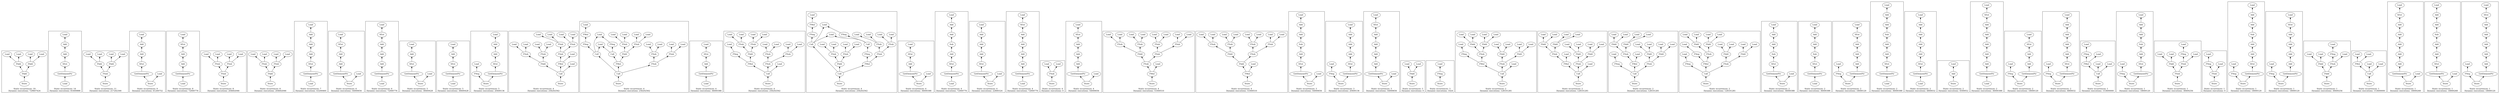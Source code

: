 strict digraph {
rankdir=BT
subgraph {
"0_592" [label="FAdd"]
"0_561" [label="FAdd"]
"0_592" -> "0_561"
"0_578" [label="FAdd"]
"0_592" -> "0_578"
"0_577" [label="Load"]
"0_578" -> "0_577"
"0_558" [label="Load"]
"0_561" -> "0_558"
"0_560" [label="Load"]
"0_561" -> "0_560"
"0_575" [label="Load"]
"0_578" -> "0_575"
"0_593" [label="Store"]
"0_593" -> "0_592"
cluster=true
label="Static occurrences: 19\nDynamic executions: 729607424"
}
subgraph {
"1_333" [label="Add"]
"1_323" [label="Add"]
"1_333" -> "1_323"
"1_322" [label="Load"]
"1_323" -> "1_322"
"1_335" [label="GetElementPtr"]
"1_334" [label="SExt"]
"1_335" -> "1_334"
"1_336" [label="Load"]
"1_336" -> "1_335"
"1_334" -> "1_333"
cluster=true
label="Static occurrences: 14\nDynamic executions: 81600888"
}
subgraph {
"2_578" [label="FAdd"]
"2_577" [label="Load"]
"2_578" -> "2_577"
"2_561" [label="FAdd"]
"2_558" [label="Load"]
"2_561" -> "2_558"
"2_560" [label="Load"]
"2_561" -> "2_560"
"2_575" [label="Load"]
"2_578" -> "2_575"
"2_596" [label="FSub"]
"2_596" -> "2_561"
"2_596" -> "2_578"
"2_597" [label="Store"]
"2_597" -> "2_596"
cluster=true
label="Static occurrences: 11\nDynamic executions: 217202300"
}
subgraph {
"3_343" [label="Add"]
"3_323" [label="Add"]
"3_343" -> "3_323"
"3_322" [label="Load"]
"3_323" -> "3_322"
"3_351" [label="GetElementPtr"]
"3_350" [label="SExt"]
"3_351" -> "3_350"
"3_350" -> "3_343"
"3_360" [label="Store"]
"3_360" -> "3_351"
"3_345" [label="Load"]
"3_360" -> "3_345"
cluster=true
label="Static occurrences: 9\nDynamic executions: 61200752"
}
subgraph {
"4_326" [label="Add"]
"4_320" [label="Add"]
"4_326" -> "4_320"
"4_314" [label="SExt"]
"4_320" -> "4_314"
"4_327" [label="GetElementPtr"]
"4_327" -> "4_326"
"4_328" [label="Load"]
"4_328" -> "4_327"
"4_313" [label="Load"]
"4_314" -> "4_313"
cluster=true
label="Static occurrences: 8\nDynamic executions: 72000776"
}
subgraph {
"5_600" [label="FSub"]
"5_591" [label="FSub"]
"5_600" -> "5_591"
"5_572" [label="FSub"]
"5_600" -> "5_572"
"5_588" [label="Load"]
"5_591" -> "5_588"
"5_558" [label="Load"]
"5_572" -> "5_558"
"5_583" [label="Load"]
"5_591" -> "5_583"
"5_560" [label="Load"]
"5_572" -> "5_560"
"5_601" [label="Store"]
"5_601" -> "5_600"
cluster=true
label="Static occurrences: 8\nDynamic executions: 204602046"
}
subgraph {
"6_604" [label="FAdd"]
"6_572" [label="FSub"]
"6_604" -> "6_572"
"6_591" [label="FSub"]
"6_604" -> "6_591"
"6_588" [label="Load"]
"6_591" -> "6_588"
"6_583" [label="Load"]
"6_591" -> "6_583"
"6_558" [label="Load"]
"6_572" -> "6_558"
"6_560" [label="Load"]
"6_572" -> "6_560"
"6_605" [label="Store"]
"6_605" -> "6_604"
cluster=true
label="Static occurrences: 8\nDynamic executions: 204602046"
}
subgraph {
"7_343" [label="Add"]
"7_323" [label="Add"]
"7_343" -> "7_323"
"7_353" [label="Add"]
"7_353" -> "7_343"
"7_322" [label="Load"]
"7_323" -> "7_322"
"7_355" [label="GetElementPtr"]
"7_354" [label="SExt"]
"7_355" -> "7_354"
"7_356" [label="Load"]
"7_356" -> "7_355"
"7_354" -> "7_353"
cluster=true
label="Static occurrences: 7\nDynamic executions: 43200460"
}
subgraph {
"8_342" [label="Add"]
"8_320" [label="Add"]
"8_342" -> "8_320"
"8_314" [label="SExt"]
"8_320" -> "8_314"
"8_344" [label="GetElementPtr"]
"8_344" -> "8_342"
"8_313" [label="Load"]
"8_314" -> "8_313"
"8_358" [label="Store"]
"8_358" -> "8_344"
"8_352" [label="Load"]
"8_358" -> "8_352"
cluster=true
label="Static occurrences: 6\nDynamic executions: 54000656"
}
subgraph {
"9_342" [label="Add"]
"9_320" [label="Add"]
"9_342" -> "9_320"
"9_346" [label="Add"]
"9_346" -> "9_342"
"9_314" [label="SExt"]
"9_320" -> "9_314"
"9_347" [label="GetElementPtr"]
"9_347" -> "9_346"
"9_348" [label="Load"]
"9_348" -> "9_347"
"9_313" [label="Load"]
"9_314" -> "9_313"
cluster=true
label="Static occurrences: 6\nDynamic executions: 72000776"
}
subgraph {
"10_323" [label="Add"]
"10_322" [label="Load"]
"10_323" -> "10_322"
"10_331" [label="GetElementPtr"]
"10_330" [label="SExt"]
"10_331" -> "10_330"
"10_330" -> "10_323"
"10_340" [label="Store"]
"10_340" -> "10_331"
"10_325" [label="Load"]
"10_340" -> "10_325"
cluster=true
label="Static occurrences: 5\nDynamic executions: 38400428"
}
subgraph {
"11_323" [label="Add"]
"11_322" [label="Load"]
"11_323" -> "11_322"
"11_331" [label="GetElementPtr"]
"11_330" [label="SExt"]
"11_331" -> "11_330"
"11_332" [label="Load"]
"11_332" -> "11_331"
"11_330" -> "11_323"
cluster=true
label="Static occurrences: 5\nDynamic executions: 38400428"
}
subgraph {
"12_333" [label="Add"]
"12_323" [label="Add"]
"12_333" -> "12_323"
"12_322" [label="Load"]
"12_323" -> "12_322"
"12_329" [label="FNeg"]
"12_328" [label="Load"]
"12_329" -> "12_328"
"12_335" [label="GetElementPtr"]
"12_334" [label="SExt"]
"12_335" -> "12_334"
"12_334" -> "12_333"
"12_341" [label="Store"]
"12_341" -> "12_329"
"12_341" -> "12_335"
cluster=true
label="Static occurrences: 5\nDynamic executions: 20400136"
}
subgraph {
"13_1154" [label="Call"]
"13_1149" [label="FAdd"]
"13_1154" -> "13_1149"
"13_1153" [label="FMul"]
"13_1154" -> "13_1153"
"13_1095" [label="Load"]
"13_1154" -> "13_1095"
"13_1133" [label="FSub"]
"13_1149" -> "13_1133"
"13_1118" [label="FSub"]
"13_1149" -> "13_1118"
"13_1148" [label="FSub"]
"13_1153" -> "13_1148"
"13_1098" [label="Load"]
"13_1153" -> "13_1098"
"13_1117" [label="FSub"]
"13_1148" -> "13_1117"
"13_1134" [label="FSub"]
"13_1148" -> "13_1134"
"13_1105" [label="Load"]
"13_1117" -> "13_1105"
"13_1121" [label="Load"]
"13_1133" -> "13_1121"
"13_1124" [label="Load"]
"13_1133" -> "13_1124"
"13_1128" [label="Load"]
"13_1134" -> "13_1128"
"13_1112" [label="Load"]
"13_1118" -> "13_1112"
"13_1131" [label="Load"]
"13_1134" -> "13_1131"
"13_1115" [label="Load"]
"13_1118" -> "13_1115"
"13_1108" [label="Load"]
"13_1117" -> "13_1108"
"13_1155" [label="Store"]
"13_1155" -> "13_1154"
cluster=true
label="Static occurrences: 4\nDynamic executions: 256202562"
}
subgraph {
"14_1163" [label="Call"]
"14_1101" [label="Call"]
"14_1163" -> "14_1101"
"14_1103" [label="Call"]
"14_1102" [label="FNeg"]
"14_1103" -> "14_1102"
"14_1100" [label="FNeg"]
"14_1101" -> "14_1100"
"14_1162" [label="FMul"]
"14_1163" -> "14_1162"
"14_1157" [label="FSub"]
"14_1163" -> "14_1157"
"14_1098" [label="Load"]
"14_1101" -> "14_1098"
"14_1095" [label="Load"]
"14_1101" -> "14_1095"
"14_1103" -> "14_1095"
"14_1099" [label="FMul"]
"14_1100" -> "14_1099"
"14_1102" -> "14_1098"
"14_1156" [label="FAdd"]
"14_1134" [label="FSub"]
"14_1156" -> "14_1134"
"14_1117" [label="FSub"]
"14_1156" -> "14_1117"
"14_1162" -> "14_1103"
"14_1162" -> "14_1156"
"14_1093" [label="Load"]
"14_1099" -> "14_1093"
"14_1118" [label="FSub"]
"14_1157" -> "14_1118"
"14_1133" [label="FSub"]
"14_1157" -> "14_1133"
"14_1105" [label="Load"]
"14_1117" -> "14_1105"
"14_1128" [label="Load"]
"14_1134" -> "14_1128"
"14_1124" [label="Load"]
"14_1133" -> "14_1124"
"14_1121" [label="Load"]
"14_1133" -> "14_1121"
"14_1112" [label="Load"]
"14_1118" -> "14_1112"
"14_1108" [label="Load"]
"14_1117" -> "14_1108"
"14_1131" [label="Load"]
"14_1134" -> "14_1131"
"14_1115" [label="Load"]
"14_1118" -> "14_1115"
"14_1164" [label="Store"]
"14_1164" -> "14_1163"
cluster=true
label="Static occurrences: 4\nDynamic executions: 256202562"
}
subgraph {
"15_320" [label="Add"]
"15_314" [label="SExt"]
"15_320" -> "15_314"
"15_324" [label="GetElementPtr"]
"15_324" -> "15_320"
"15_325" [label="Load"]
"15_325" -> "15_324"
"15_313" [label="Load"]
"15_314" -> "15_313"
cluster=true
label="Static occurrences: 4\nDynamic executions: 36000388"
}
subgraph {
"16_1151" [label="Call"]
"16_1150" [label="FMul"]
"16_1151" -> "16_1150"
"16_1148" [label="FSub"]
"16_1151" -> "16_1148"
"16_1095" [label="Load"]
"16_1151" -> "16_1095"
"16_1102" [label="FNeg"]
"16_1098" [label="Load"]
"16_1102" -> "16_1098"
"16_1149" [label="FAdd"]
"16_1133" [label="FSub"]
"16_1149" -> "16_1133"
"16_1118" [label="FSub"]
"16_1149" -> "16_1118"
"16_1150" -> "16_1102"
"16_1150" -> "16_1149"
"16_1117" [label="FSub"]
"16_1148" -> "16_1117"
"16_1134" [label="FSub"]
"16_1148" -> "16_1134"
"16_1105" [label="Load"]
"16_1117" -> "16_1105"
"16_1121" [label="Load"]
"16_1133" -> "16_1121"
"16_1128" [label="Load"]
"16_1134" -> "16_1128"
"16_1124" [label="Load"]
"16_1133" -> "16_1124"
"16_1131" [label="Load"]
"16_1134" -> "16_1131"
"16_1112" [label="Load"]
"16_1118" -> "16_1112"
"16_1115" [label="Load"]
"16_1118" -> "16_1115"
"16_1108" [label="Load"]
"16_1117" -> "16_1108"
"16_1152" [label="Store"]
"16_1152" -> "16_1151"
cluster=true
label="Static occurrences: 4\nDynamic executions: 256202562"
}
subgraph {
"17_1160" [label="Call"]
"17_1101" [label="Call"]
"17_1160" -> "17_1101"
"17_1100" [label="FNeg"]
"17_1101" -> "17_1100"
"17_1103" [label="Call"]
"17_1102" [label="FNeg"]
"17_1103" -> "17_1102"
"17_1156" [label="FAdd"]
"17_1160" -> "17_1156"
"17_1159" [label="FMul"]
"17_1160" -> "17_1159"
"17_1098" [label="Load"]
"17_1101" -> "17_1098"
"17_1095" [label="Load"]
"17_1101" -> "17_1095"
"17_1103" -> "17_1095"
"17_1158" [label="FNeg"]
"17_1158" -> "17_1103"
"17_1099" [label="FMul"]
"17_1100" -> "17_1099"
"17_1102" -> "17_1098"
"17_1117" [label="FSub"]
"17_1156" -> "17_1117"
"17_1134" [label="FSub"]
"17_1156" -> "17_1134"
"17_1159" -> "17_1158"
"17_1157" [label="FSub"]
"17_1159" -> "17_1157"
"17_1093" [label="Load"]
"17_1099" -> "17_1093"
"17_1133" [label="FSub"]
"17_1157" -> "17_1133"
"17_1118" [label="FSub"]
"17_1157" -> "17_1118"
"17_1128" [label="Load"]
"17_1134" -> "17_1128"
"17_1105" [label="Load"]
"17_1117" -> "17_1105"
"17_1131" [label="Load"]
"17_1134" -> "17_1131"
"17_1112" [label="Load"]
"17_1118" -> "17_1112"
"17_1115" [label="Load"]
"17_1118" -> "17_1115"
"17_1124" [label="Load"]
"17_1133" -> "17_1124"
"17_1121" [label="Load"]
"17_1133" -> "17_1121"
"17_1108" [label="Load"]
"17_1117" -> "17_1108"
"17_1161" [label="Store"]
"17_1161" -> "17_1160"
cluster=true
label="Static occurrences: 4\nDynamic executions: 256202562"
}
subgraph {
"18_320" [label="Add"]
"18_314" [label="SExt"]
"18_320" -> "18_314"
"18_324" [label="GetElementPtr"]
"18_324" -> "18_320"
"18_313" [label="Load"]
"18_314" -> "18_313"
"18_338" [label="Store"]
"18_338" -> "18_324"
"18_332" [label="Load"]
"18_338" -> "18_332"
cluster=true
label="Static occurrences: 4\nDynamic executions: 36000388"
}
subgraph {
"19_343" [label="Add"]
"19_323" [label="Add"]
"19_343" -> "19_323"
"19_322" [label="Load"]
"19_323" -> "19_322"
"19_373" [label="Add"]
"19_363" [label="Sub"]
"19_373" -> "19_363"
"19_375" [label="GetElementPtr"]
"19_374" [label="SExt"]
"19_375" -> "19_374"
"19_376" [label="Load"]
"19_376" -> "19_375"
"19_374" -> "19_373"
"19_363" -> "19_343"
cluster=true
label="Static occurrences: 4\nDynamic executions: 72000776"
}
subgraph {
"20_416" [label="Add"]
"20_409" [label="Add"]
"20_416" -> "20_409"
"20_417" [label="Add"]
"20_417" -> "20_416"
"20_406" [label="Load"]
"20_409" -> "20_406"
"20_427" [label="GetElementPtr"]
"20_426" [label="SExt"]
"20_427" -> "20_426"
"20_426" -> "20_417"
"20_436" [label="Store"]
"20_436" -> "20_427"
"20_420" [label="Load"]
"20_436" -> "20_420"
cluster=true
label="Static occurrences: 4\nDynamic executions: 22800324"
}
subgraph {
"21_366" [label="Add"]
"21_362" [label="Add"]
"21_366" -> "21_362"
"21_342" [label="Add"]
"21_320" [label="Add"]
"21_342" -> "21_320"
"21_362" -> "21_342"
"21_314" [label="SExt"]
"21_320" -> "21_314"
"21_367" [label="GetElementPtr"]
"21_367" -> "21_366"
"21_368" [label="Load"]
"21_368" -> "21_367"
"21_313" [label="Load"]
"21_314" -> "21_313"
cluster=true
label="Static occurrences: 4\nDynamic executions: 72000776"
}
subgraph {
"22_617" [label="FSub"]
"22_614" [label="Load"]
"22_617" -> "22_614"
"22_616" [label="Load"]
"22_617" -> "22_616"
"22_632" [label="Store"]
"22_632" -> "22_617"
cluster=true
label="Static occurrences: 4\nDynamic executions: 0"
}
subgraph {
"23_342" [label="Add"]
"23_320" [label="Add"]
"23_342" -> "23_320"
"23_362" [label="Add"]
"23_362" -> "23_342"
"23_314" [label="SExt"]
"23_320" -> "23_314"
"23_364" [label="GetElementPtr"]
"23_364" -> "23_362"
"23_313" [label="Load"]
"23_314" -> "23_313"
"23_378" [label="Store"]
"23_378" -> "23_364"
"23_372" [label="Load"]
"23_378" -> "23_372"
cluster=true
label="Static occurrences: 4\nDynamic executions: 54000656"
}
subgraph {
"24_1066" [label="FAdd"]
"24_1044" [label="FSub"]
"24_1066" -> "24_1044"
"24_1055" [label="FSub"]
"24_1066" -> "24_1055"
"24_1068" [label="FMul"]
"24_1067" [label="FSub"]
"24_1068" -> "24_1067"
"24_1032" [label="Load"]
"24_1068" -> "24_1032"
"24_1067" -> "24_1066"
"24_1065" [label="FSub"]
"24_1067" -> "24_1065"
"24_1056" [label="FSub"]
"24_1065" -> "24_1056"
"24_1043" [label="FSub"]
"24_1065" -> "24_1043"
"24_1034" [label="Load"]
"24_1043" -> "24_1034"
"24_1041" [label="Load"]
"24_1044" -> "24_1041"
"24_1051" [label="Load"]
"24_1056" -> "24_1051"
"24_1048" [label="Load"]
"24_1055" -> "24_1048"
"24_1036" [label="Load"]
"24_1043" -> "24_1036"
"24_1039" [label="Load"]
"24_1044" -> "24_1039"
"24_1046" [label="Load"]
"24_1055" -> "24_1046"
"24_1053" [label="Load"]
"24_1056" -> "24_1053"
"24_1069" [label="Store"]
"24_1069" -> "24_1068"
cluster=true
label="Static occurrences: 4\nDynamic executions: 51000510"
}
subgraph {
"25_1070" [label="FAdd"]
"25_1066" [label="FAdd"]
"25_1070" -> "25_1066"
"25_1065" [label="FSub"]
"25_1070" -> "25_1065"
"25_1044" [label="FSub"]
"25_1066" -> "25_1044"
"25_1055" [label="FSub"]
"25_1066" -> "25_1055"
"25_1071" [label="FMul"]
"25_1071" -> "25_1070"
"25_1032" [label="Load"]
"25_1071" -> "25_1032"
"25_1056" [label="FSub"]
"25_1065" -> "25_1056"
"25_1043" [label="FSub"]
"25_1065" -> "25_1043"
"25_1034" [label="Load"]
"25_1043" -> "25_1034"
"25_1041" [label="Load"]
"25_1044" -> "25_1041"
"25_1048" [label="Load"]
"25_1055" -> "25_1048"
"25_1051" [label="Load"]
"25_1056" -> "25_1051"
"25_1039" [label="Load"]
"25_1044" -> "25_1039"
"25_1046" [label="Load"]
"25_1055" -> "25_1046"
"25_1036" [label="Load"]
"25_1043" -> "25_1036"
"25_1053" [label="Load"]
"25_1056" -> "25_1053"
"25_1072" [label="Store"]
"25_1072" -> "25_1071"
cluster=true
label="Static occurrences: 4\nDynamic executions: 51000510"
}
subgraph {
"26_343" [label="Add"]
"26_323" [label="Add"]
"26_343" -> "26_323"
"26_322" [label="Load"]
"26_323" -> "26_322"
"26_383" [label="Add"]
"26_363" [label="Sub"]
"26_383" -> "26_363"
"26_391" [label="GetElementPtr"]
"26_390" [label="SExt"]
"26_391" -> "26_390"
"26_390" -> "26_383"
"26_400" [label="Store"]
"26_400" -> "26_391"
"26_385" [label="Load"]
"26_400" -> "26_385"
"26_363" -> "26_343"
cluster=true
label="Static occurrences: 3\nDynamic executions: 54000656"
}
subgraph {
"27_343" [label="Add"]
"27_323" [label="Add"]
"27_343" -> "27_323"
"27_353" [label="Add"]
"27_353" -> "27_343"
"27_322" [label="Load"]
"27_323" -> "27_322"
"27_349" [label="FNeg"]
"27_348" [label="Load"]
"27_349" -> "27_348"
"27_355" [label="GetElementPtr"]
"27_354" [label="SExt"]
"27_355" -> "27_354"
"27_354" -> "27_353"
"27_361" [label="Store"]
"27_361" -> "27_349"
"27_361" -> "27_355"
cluster=true
label="Static occurrences: 3\nDynamic executions: 20400136"
}
subgraph {
"28_342" [label="Add"]
"28_320" [label="Add"]
"28_342" -> "28_320"
"28_382" [label="Add"]
"28_362" [label="Add"]
"28_382" -> "28_362"
"28_362" -> "28_342"
"28_314" [label="SExt"]
"28_320" -> "28_314"
"28_384" [label="GetElementPtr"]
"28_384" -> "28_382"
"28_313" [label="Load"]
"28_314" -> "28_313"
"28_398" [label="Store"]
"28_398" -> "28_384"
"28_392" [label="Load"]
"28_398" -> "28_392"
cluster=true
label="Static occurrences: 3\nDynamic executions: 54000656"
}
subgraph {
"29_627" [label="FAdd"]
"29_614" [label="Load"]
"29_627" -> "29_614"
"29_616" [label="Load"]
"29_627" -> "29_616"
"29_628" [label="Store"]
"29_628" -> "29_627"
cluster=true
label="Static occurrences: 3\nDynamic executions: 0"
}
subgraph {
"30_109" [label="FNeg"]
"30_108" [label="Load"]
"30_109" -> "30_108"
"30_110" [label="Store"]
"30_110" -> "30_109"
cluster=true
label="Static occurrences: 3\nDynamic executions: 1024"
}
subgraph {
"31_1143" [label="Call"]
"31_1142" [label="FMul"]
"31_1143" -> "31_1142"
"31_1139" [label="FSub"]
"31_1143" -> "31_1139"
"31_1090" [label="Load"]
"31_1143" -> "31_1090"
"31_1141" [label="FNeg"]
"31_1093" [label="Load"]
"31_1141" -> "31_1093"
"31_1125" [label="FAdd"]
"31_1121" [label="Load"]
"31_1125" -> "31_1121"
"31_1116" [label="FAdd"]
"31_1112" [label="Load"]
"31_1116" -> "31_1112"
"31_1124" [label="Load"]
"31_1125" -> "31_1124"
"31_1109" [label="FAdd"]
"31_1105" [label="Load"]
"31_1109" -> "31_1105"
"31_1132" [label="FAdd"]
"31_1128" [label="Load"]
"31_1132" -> "31_1128"
"31_1115" [label="Load"]
"31_1116" -> "31_1115"
"31_1131" [label="Load"]
"31_1132" -> "31_1131"
"31_1108" [label="Load"]
"31_1109" -> "31_1108"
"31_1142" -> "31_1141"
"31_1140" [label="FSub"]
"31_1142" -> "31_1140"
"31_1140" -> "31_1116"
"31_1140" -> "31_1132"
"31_1139" -> "31_1125"
"31_1139" -> "31_1109"
"31_1144" [label="Store"]
"31_1144" -> "31_1143"
cluster=true
label="Static occurrences: 2\nDynamic executions: 128101281"
}
subgraph {
"32_1146" [label="Call"]
"32_1145" [label="FMul"]
"32_1146" -> "32_1145"
"32_1140" [label="FSub"]
"32_1146" -> "32_1140"
"32_1090" [label="Load"]
"32_1146" -> "32_1090"
"32_1125" [label="FAdd"]
"32_1121" [label="Load"]
"32_1125" -> "32_1121"
"32_1116" [label="FAdd"]
"32_1112" [label="Load"]
"32_1116" -> "32_1112"
"32_1124" [label="Load"]
"32_1125" -> "32_1124"
"32_1132" [label="FAdd"]
"32_1128" [label="Load"]
"32_1132" -> "32_1128"
"32_1109" [label="FAdd"]
"32_1105" [label="Load"]
"32_1109" -> "32_1105"
"32_1115" [label="Load"]
"32_1116" -> "32_1115"
"32_1131" [label="Load"]
"32_1132" -> "32_1131"
"32_1108" [label="Load"]
"32_1109" -> "32_1108"
"32_1139" [label="FSub"]
"32_1145" -> "32_1139"
"32_1093" [label="Load"]
"32_1145" -> "32_1093"
"32_1140" -> "32_1116"
"32_1140" -> "32_1132"
"32_1139" -> "32_1125"
"32_1139" -> "32_1109"
"32_1147" [label="Store"]
"32_1147" -> "32_1146"
cluster=true
label="Static occurrences: 2\nDynamic executions: 128101281"
}
subgraph {
"33_1219" [label="Call"]
"33_1141" [label="FNeg"]
"33_1219" -> "33_1141"
"33_1218" [label="FMul"]
"33_1219" -> "33_1218"
"33_1213" [label="FSub"]
"33_1219" -> "33_1213"
"33_1093" [label="Load"]
"33_1141" -> "33_1093"
"33_1182" [label="FAdd"]
"33_1178" [label="Load"]
"33_1182" -> "33_1178"
"33_1189" [label="FAdd"]
"33_1188" [label="Load"]
"33_1189" -> "33_1188"
"33_1181" [label="Load"]
"33_1182" -> "33_1181"
"33_1185" [label="Load"]
"33_1189" -> "33_1185"
"33_1205" [label="FAdd"]
"33_1201" [label="Load"]
"33_1205" -> "33_1201"
"33_1198" [label="FAdd"]
"33_1197" [label="Load"]
"33_1198" -> "33_1197"
"33_1204" [label="Load"]
"33_1205" -> "33_1204"
"33_1194" [label="Load"]
"33_1198" -> "33_1194"
"33_1212" [label="FSub"]
"33_1218" -> "33_1212"
"33_1090" [label="Load"]
"33_1218" -> "33_1090"
"33_1213" -> "33_1205"
"33_1213" -> "33_1189"
"33_1212" -> "33_1182"
"33_1212" -> "33_1198"
"33_1220" [label="Store"]
"33_1220" -> "33_1219"
cluster=true
label="Static occurrences: 2\nDynamic executions: 128101281"
}
subgraph {
"34_1216" [label="Call"]
"34_1141" [label="FNeg"]
"34_1216" -> "34_1141"
"34_1215" [label="FMul"]
"34_1216" -> "34_1215"
"34_1212" [label="FSub"]
"34_1216" -> "34_1212"
"34_1093" [label="Load"]
"34_1141" -> "34_1093"
"34_1214" [label="FNeg"]
"34_1090" [label="Load"]
"34_1214" -> "34_1090"
"34_1182" [label="FAdd"]
"34_1178" [label="Load"]
"34_1182" -> "34_1178"
"34_1181" [label="Load"]
"34_1182" -> "34_1181"
"34_1189" [label="FAdd"]
"34_1188" [label="Load"]
"34_1189" -> "34_1188"
"34_1185" [label="Load"]
"34_1189" -> "34_1185"
"34_1205" [label="FAdd"]
"34_1201" [label="Load"]
"34_1205" -> "34_1201"
"34_1198" [label="FAdd"]
"34_1197" [label="Load"]
"34_1198" -> "34_1197"
"34_1204" [label="Load"]
"34_1205" -> "34_1204"
"34_1194" [label="Load"]
"34_1198" -> "34_1194"
"34_1215" -> "34_1214"
"34_1213" [label="FSub"]
"34_1215" -> "34_1213"
"34_1213" -> "34_1205"
"34_1213" -> "34_1189"
"34_1212" -> "34_1182"
"34_1212" -> "34_1198"
"34_1217" [label="Store"]
"34_1217" -> "34_1216"
cluster=true
label="Static occurrences: 2\nDynamic executions: 128101281"
}
subgraph {
"35_343" [label="Add"]
"35_323" [label="Add"]
"35_343" -> "35_323"
"35_322" [label="Load"]
"35_323" -> "35_322"
"35_371" [label="GetElementPtr"]
"35_370" [label="SExt"]
"35_371" -> "35_370"
"35_363" [label="Sub"]
"35_370" -> "35_363"
"35_380" [label="Store"]
"35_380" -> "35_371"
"35_365" [label="Load"]
"35_380" -> "35_365"
"35_363" -> "35_343"
cluster=true
label="Static occurrences: 2\nDynamic executions: 36000388"
}
subgraph {
"36_343" [label="Add"]
"36_323" [label="Add"]
"36_343" -> "36_323"
"36_322" [label="Load"]
"36_323" -> "36_322"
"36_371" [label="GetElementPtr"]
"36_370" [label="SExt"]
"36_371" -> "36_370"
"36_372" [label="Load"]
"36_372" -> "36_371"
"36_363" [label="Sub"]
"36_370" -> "36_363"
"36_363" -> "36_343"
cluster=true
label="Static occurrences: 2\nDynamic executions: 36000388"
}
subgraph {
"37_342" [label="Add"]
"37_320" [label="Add"]
"37_342" -> "37_320"
"37_346" [label="Add"]
"37_346" -> "37_342"
"37_314" [label="SExt"]
"37_320" -> "37_314"
"37_357" [label="FNeg"]
"37_356" [label="Load"]
"37_357" -> "37_356"
"37_347" [label="GetElementPtr"]
"37_347" -> "37_346"
"37_313" [label="Load"]
"37_314" -> "37_313"
"37_359" [label="Store"]
"37_359" -> "37_357"
"37_359" -> "37_347"
cluster=true
label="Static occurrences: 2\nDynamic executions: 18000120"
}
subgraph {
"38_343" [label="Add"]
"38_323" [label="Add"]
"38_343" -> "38_323"
"38_393" [label="Add"]
"38_383" [label="Add"]
"38_393" -> "38_383"
"38_322" [label="Load"]
"38_323" -> "38_322"
"38_363" [label="Sub"]
"38_383" -> "38_363"
"38_395" [label="GetElementPtr"]
"38_394" [label="SExt"]
"38_395" -> "38_394"
"38_396" [label="Load"]
"38_396" -> "38_395"
"38_394" -> "38_393"
"38_363" -> "38_343"
cluster=true
label="Static occurrences: 2\nDynamic executions: 36000388"
}
subgraph {
"39_416" [label="Add"]
"39_409" [label="Add"]
"39_416" -> "39_409"
"39_429" [label="Add"]
"39_417" [label="Add"]
"39_429" -> "39_417"
"39_417" -> "39_416"
"39_406" [label="Load"]
"39_409" -> "39_406"
"39_431" [label="GetElementPtr"]
"39_430" [label="SExt"]
"39_431" -> "39_430"
"39_432" [label="Load"]
"39_432" -> "39_431"
"39_430" -> "39_429"
cluster=true
label="Static occurrences: 2\nDynamic executions: 4800032"
}
subgraph {
"40_285" [label="Add"]
"40_284" [label="Load"]
"40_285" -> "40_284"
"40_288" [label="Store"]
"40_288" -> "40_285"
cluster=true
label="Static occurrences: 2\nDynamic executions: 4500052"
}
subgraph {
"41_342" [label="Add"]
"41_320" [label="Add"]
"41_342" -> "41_320"
"41_382" [label="Add"]
"41_362" [label="Add"]
"41_382" -> "41_362"
"41_386" [label="Add"]
"41_386" -> "41_382"
"41_362" -> "41_342"
"41_314" [label="SExt"]
"41_320" -> "41_314"
"41_387" [label="GetElementPtr"]
"41_387" -> "41_386"
"41_388" [label="Load"]
"41_388" -> "41_387"
"41_313" [label="Load"]
"41_314" -> "41_313"
cluster=true
label="Static occurrences: 2\nDynamic executions: 36000388"
}
subgraph {
"42_326" [label="Add"]
"42_320" [label="Add"]
"42_326" -> "42_320"
"42_314" [label="SExt"]
"42_320" -> "42_314"
"42_337" [label="FNeg"]
"42_336" [label="Load"]
"42_337" -> "42_336"
"42_327" [label="GetElementPtr"]
"42_327" -> "42_326"
"42_313" [label="Load"]
"42_314" -> "42_313"
"42_339" [label="Store"]
"42_339" -> "42_337"
"42_339" -> "42_327"
cluster=true
label="Static occurrences: 2\nDynamic executions: 18000120"
}
subgraph {
"43_429" [label="Add"]
"43_417" [label="Add"]
"43_429" -> "43_417"
"43_416" [label="Add"]
"43_409" [label="Add"]
"43_416" -> "43_409"
"43_417" -> "43_416"
"43_406" [label="Load"]
"43_409" -> "43_406"
"43_425" [label="FNeg"]
"43_424" [label="Load"]
"43_425" -> "43_424"
"43_431" [label="GetElementPtr"]
"43_430" [label="SExt"]
"43_431" -> "43_430"
"43_430" -> "43_429"
"43_437" [label="Store"]
"43_437" -> "43_425"
"43_437" -> "43_431"
cluster=true
label="Static occurrences: 2\nDynamic executions: 4800032"
}
subgraph {
"44_151" [label="Call"]
"44_150" [label="FMul"]
"44_151" -> "44_150"
"44_141" [label="Load"]
"44_151" -> "44_141"
"44_143" [label="Load"]
"44_151" -> "44_143"
"44_149" [label="FNeg"]
"44_146" [label="Load"]
"44_149" -> "44_146"
"44_150" -> "44_149"
"44_148" [label="Load"]
"44_150" -> "44_148"
"44_152" [label="Store"]
"44_152" -> "44_151"
cluster=true
label="Static occurrences: 1\nDynamic executions: 153600000"
}
subgraph {
"45_343" [label="Add"]
"45_323" [label="Add"]
"45_343" -> "45_323"
"45_322" [label="Load"]
"45_323" -> "45_322"
"45_373" [label="Add"]
"45_363" [label="Sub"]
"45_373" -> "45_363"
"45_369" [label="FNeg"]
"45_368" [label="Load"]
"45_369" -> "45_368"
"45_375" [label="GetElementPtr"]
"45_374" [label="SExt"]
"45_375" -> "45_374"
"45_374" -> "45_373"
"45_381" [label="Store"]
"45_381" -> "45_369"
"45_381" -> "45_375"
"45_363" -> "45_343"
cluster=true
label="Static occurrences: 1\nDynamic executions: 18000120"
}
subgraph {
"46_565" [label="FNeg"]
"46_564" [label="Load"]
"46_565" -> "46_564"
"46_589" [label="FAdd"]
"46_583" [label="Load"]
"46_589" -> "46_583"
"46_588" [label="Load"]
"46_589" -> "46_588"
"46_571" [label="FSub"]
"46_571" -> "46_565"
"46_594" [label="FSub"]
"46_594" -> "46_589"
"46_594" -> "46_571"
"46_570" [label="Load"]
"46_571" -> "46_570"
"46_595" [label="Store"]
"46_595" -> "46_594"
cluster=true
label="Static occurrences: 1\nDynamic executions: 38400256"
}
subgraph {
"47_629" [label="FNeg"]
"47_620" [label="Load"]
"47_629" -> "47_620"
"47_630" [label="FSub"]
"47_630" -> "47_629"
"47_625" [label="Load"]
"47_630" -> "47_625"
"47_631" [label="Store"]
"47_631" -> "47_630"
cluster=true
label="Static occurrences: 1\nDynamic executions: 0"
}
subgraph {
"48_343" [label="Add"]
"48_323" [label="Add"]
"48_343" -> "48_323"
"48_393" [label="Add"]
"48_383" [label="Add"]
"48_393" -> "48_383"
"48_322" [label="Load"]
"48_323" -> "48_322"
"48_363" [label="Sub"]
"48_383" -> "48_363"
"48_389" [label="FNeg"]
"48_388" [label="Load"]
"48_389" -> "48_388"
"48_395" [label="GetElementPtr"]
"48_394" [label="SExt"]
"48_395" -> "48_394"
"48_394" -> "48_393"
"48_401" [label="Store"]
"48_401" -> "48_389"
"48_401" -> "48_395"
"48_363" -> "48_343"
cluster=true
label="Static occurrences: 1\nDynamic executions: 18000120"
}
subgraph {
"49_366" [label="Add"]
"49_362" [label="Add"]
"49_366" -> "49_362"
"49_342" [label="Add"]
"49_320" [label="Add"]
"49_342" -> "49_320"
"49_362" -> "49_342"
"49_314" [label="SExt"]
"49_320" -> "49_314"
"49_377" [label="FNeg"]
"49_376" [label="Load"]
"49_377" -> "49_376"
"49_367" [label="GetElementPtr"]
"49_367" -> "49_366"
"49_313" [label="Load"]
"49_314" -> "49_313"
"49_379" [label="Store"]
"49_379" -> "49_377"
"49_379" -> "49_367"
cluster=true
label="Static occurrences: 1\nDynamic executions: 18000120"
}
subgraph {
"50_565" [label="FNeg"]
"50_564" [label="Load"]
"50_565" -> "50_564"
"50_598" [label="FAdd"]
"50_589" [label="FAdd"]
"50_598" -> "50_589"
"50_571" [label="FSub"]
"50_598" -> "50_571"
"50_583" [label="Load"]
"50_589" -> "50_583"
"50_588" [label="Load"]
"50_589" -> "50_588"
"50_571" -> "50_565"
"50_570" [label="Load"]
"50_571" -> "50_570"
"50_599" [label="Store"]
"50_599" -> "50_598"
cluster=true
label="Static occurrences: 1\nDynamic executions: 38400256"
}
subgraph {
"51_154" [label="Call"]
"51_153" [label="FMul"]
"51_154" -> "51_153"
"51_141" [label="Load"]
"51_154" -> "51_141"
"51_148" [label="Load"]
"51_154" -> "51_148"
"51_146" [label="Load"]
"51_153" -> "51_146"
"51_143" [label="Load"]
"51_153" -> "51_143"
"51_155" [label="Store"]
"51_155" -> "51_154"
cluster=true
label="Static occurrences: 1\nDynamic executions: 153600000"
}
subgraph {
"52_780" [label="Add"]
"52_762" [label="Add"]
"52_780" -> "52_762"
"52_784" [label="Add"]
"52_784" -> "52_780"
"52_744" [label="Add"]
"52_762" -> "52_744"
"52_724" [label="Add"]
"52_744" -> "52_724"
"52_718" [label="SExt"]
"52_724" -> "52_718"
"52_785" [label="GetElementPtr"]
"52_785" -> "52_784"
"52_717" [label="Load"]
"52_718" -> "52_717"
"52_795" [label="Store"]
"52_795" -> "52_785"
"52_793" [label="Load"]
"52_795" -> "52_793"
cluster=true
label="Static occurrences: 1\nDynamic executions: 18000268"
}
subgraph {
"53_745" [label="Add"]
"53_727" [label="Add"]
"53_745" -> "53_727"
"53_790" [label="Add"]
"53_781" [label="Add"]
"53_790" -> "53_781"
"53_726" [label="Load"]
"53_727" -> "53_726"
"53_763" [label="Sub"]
"53_781" -> "53_763"
"53_792" [label="GetElementPtr"]
"53_791" [label="SExt"]
"53_792" -> "53_791"
"53_791" -> "53_790"
"53_797" [label="Store"]
"53_797" -> "53_792"
"53_786" [label="Load"]
"53_797" -> "53_786"
"53_763" -> "53_745"
cluster=true
label="Static occurrences: 1\nDynamic executions: 18000268"
}
subgraph {
"54_342" [label="Add"]
"54_320" [label="Add"]
"54_342" -> "54_320"
"54_382" [label="Add"]
"54_362" [label="Add"]
"54_382" -> "54_362"
"54_386" [label="Add"]
"54_386" -> "54_382"
"54_362" -> "54_342"
"54_314" [label="SExt"]
"54_320" -> "54_314"
"54_397" [label="FNeg"]
"54_396" [label="Load"]
"54_397" -> "54_396"
"54_387" [label="GetElementPtr"]
"54_387" -> "54_386"
"54_313" [label="Load"]
"54_314" -> "54_313"
"54_399" [label="Store"]
"54_399" -> "54_397"
"54_399" -> "54_387"
cluster=true
label="Static occurrences: 1\nDynamic executions: 18000120"
}
}
